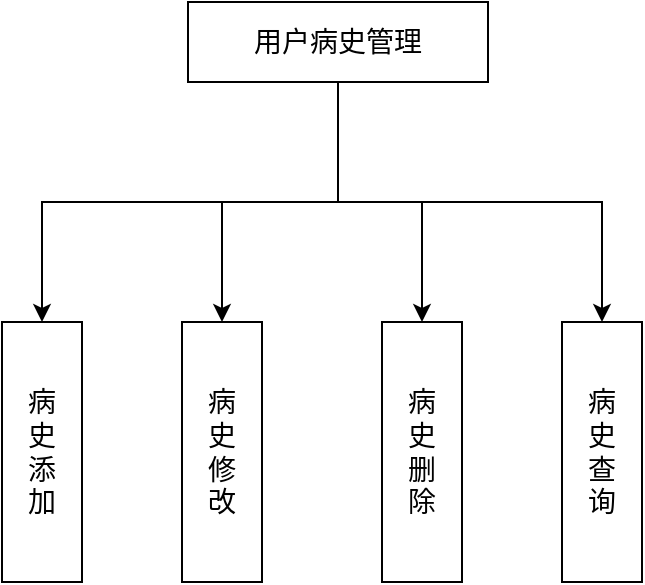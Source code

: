 <mxfile version="10.6.7" type="device"><diagram id="pkcg9ri5yJju0OY3e6RD" name="Page-1"><mxGraphModel dx="1158" dy="567" grid="1" gridSize="10" guides="1" tooltips="1" connect="1" arrows="1" fold="1" page="1" pageScale="1" pageWidth="827" pageHeight="1169" math="0" shadow="0"><root><mxCell id="0"/><mxCell id="1" parent="0"/><mxCell id="Lf-zgYAoM3bcHUkweSgv-9" style="edgeStyle=elbowEdgeStyle;rounded=0;orthogonalLoop=1;jettySize=auto;elbow=vertical;html=1;exitX=0.5;exitY=1;exitDx=0;exitDy=0;entryX=0.5;entryY=0;entryDx=0;entryDy=0;" parent="1" source="Lf-zgYAoM3bcHUkweSgv-1" target="Lf-zgYAoM3bcHUkweSgv-2" edge="1"><mxGeometry relative="1" as="geometry"/></mxCell><mxCell id="Lf-zgYAoM3bcHUkweSgv-10" style="edgeStyle=elbowEdgeStyle;rounded=0;orthogonalLoop=1;jettySize=auto;elbow=vertical;html=1;exitX=0.5;exitY=1;exitDx=0;exitDy=0;entryX=0.5;entryY=0;entryDx=0;entryDy=0;" parent="1" source="Lf-zgYAoM3bcHUkweSgv-1" target="Lf-zgYAoM3bcHUkweSgv-7" edge="1"><mxGeometry relative="1" as="geometry"/></mxCell><mxCell id="Lf-zgYAoM3bcHUkweSgv-11" style="edgeStyle=elbowEdgeStyle;rounded=0;orthogonalLoop=1;jettySize=auto;elbow=vertical;html=1;exitX=0.5;exitY=1;exitDx=0;exitDy=0;entryX=0.5;entryY=0;entryDx=0;entryDy=0;" parent="1" source="Lf-zgYAoM3bcHUkweSgv-1" target="Lf-zgYAoM3bcHUkweSgv-5" edge="1"><mxGeometry relative="1" as="geometry"/></mxCell><mxCell id="Lf-zgYAoM3bcHUkweSgv-12" style="edgeStyle=elbowEdgeStyle;rounded=0;orthogonalLoop=1;jettySize=auto;elbow=vertical;html=1;exitX=0.5;exitY=1;exitDx=0;exitDy=0;entryX=0.5;entryY=0;entryDx=0;entryDy=0;" parent="1" source="Lf-zgYAoM3bcHUkweSgv-1" target="Lf-zgYAoM3bcHUkweSgv-6" edge="1"><mxGeometry relative="1" as="geometry"/></mxCell><mxCell id="Lf-zgYAoM3bcHUkweSgv-1" value="&lt;font style=&quot;font-size: 14px&quot;&gt;用户病史管理&lt;/font&gt;" style="rounded=0;whiteSpace=wrap;html=1;" parent="1" vertex="1"><mxGeometry x="413" y="120" width="150" height="40" as="geometry"/></mxCell><mxCell id="Lf-zgYAoM3bcHUkweSgv-2" value="&lt;font style=&quot;font-size: 14px&quot;&gt;病&lt;br&gt;史&lt;br&gt;添&lt;br&gt;加&lt;/font&gt;" style="rounded=0;whiteSpace=wrap;html=1;" parent="1" vertex="1"><mxGeometry x="320" y="280" width="40" height="130" as="geometry"/></mxCell><mxCell id="Lf-zgYAoM3bcHUkweSgv-5" value="&lt;font style=&quot;font-size: 14px&quot;&gt;病&lt;br&gt;史&lt;br&gt;修&lt;br&gt;改&lt;/font&gt;" style="rounded=0;whiteSpace=wrap;html=1;" parent="1" vertex="1"><mxGeometry x="410" y="280" width="40" height="130" as="geometry"/></mxCell><mxCell id="Lf-zgYAoM3bcHUkweSgv-6" value="&lt;font style=&quot;font-size: 14px&quot;&gt;病&lt;br&gt;史&lt;br&gt;删&lt;br&gt;除&lt;/font&gt;" style="rounded=0;whiteSpace=wrap;html=1;" parent="1" vertex="1"><mxGeometry x="510" y="280" width="40" height="130" as="geometry"/></mxCell><mxCell id="Lf-zgYAoM3bcHUkweSgv-7" value="&lt;font style=&quot;font-size: 14px&quot;&gt;病&lt;br&gt;史&lt;br&gt;查&lt;br&gt;询&lt;/font&gt;&lt;br&gt;" style="rounded=0;whiteSpace=wrap;html=1;" parent="1" vertex="1"><mxGeometry x="600" y="280" width="40" height="130" as="geometry"/></mxCell></root></mxGraphModel></diagram></mxfile>